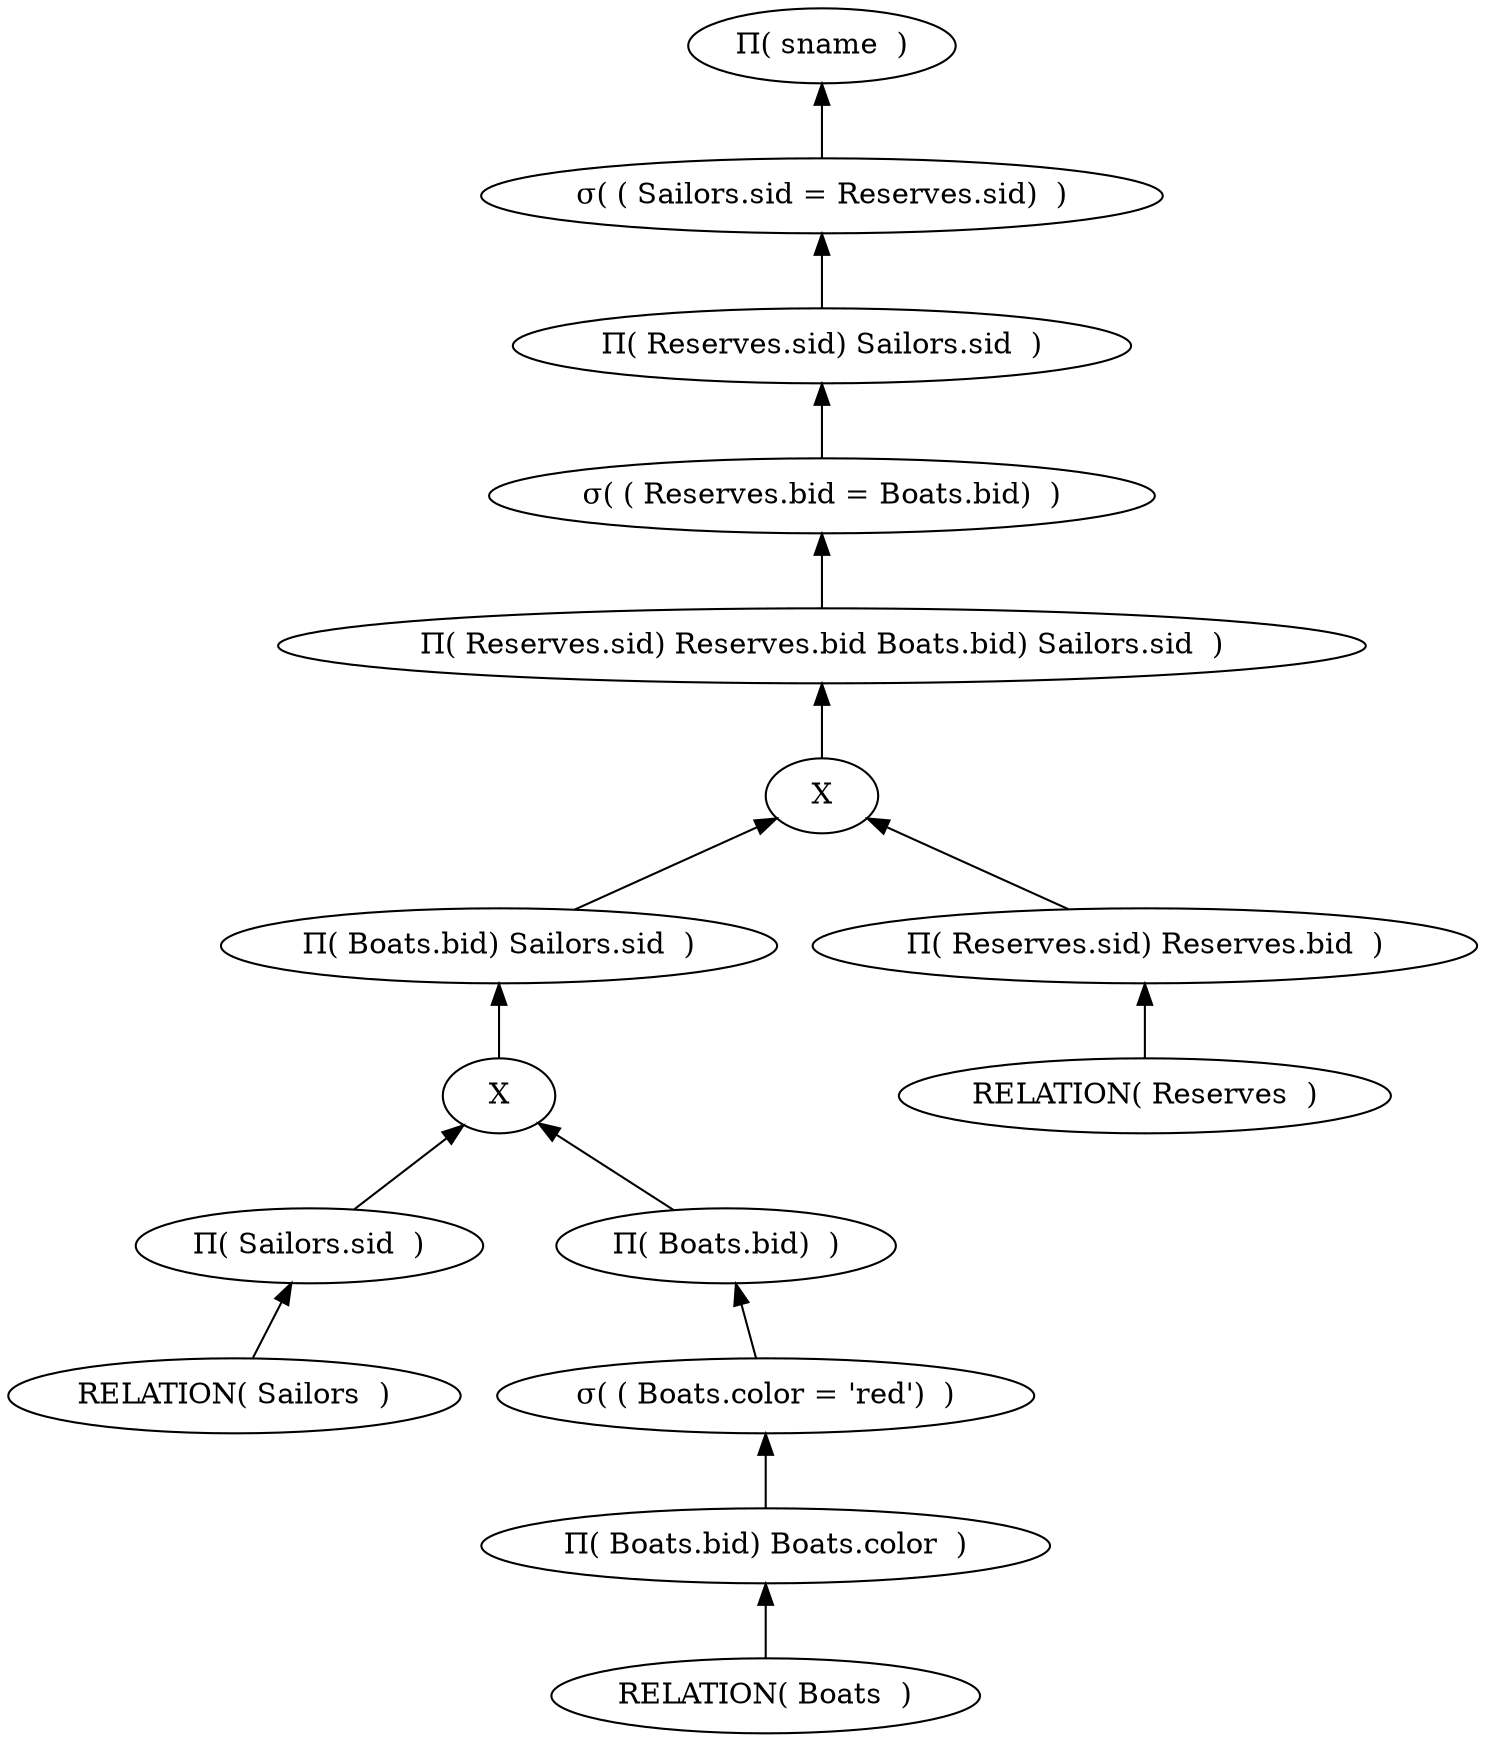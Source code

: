digraph G {
edge [dir=back]
node1[ label = "&#928;( sname  )"]
node2[ label = "&#963;( ( Sailors.sid = Reserves.sid)  )" ]
node1->node2
node3[ label = "&#928;( Reserves.sid) Sailors.sid  )"]
node2->node3
node4[ label = "&#963;( ( Reserves.bid = Boats.bid)  )" ]
node3->node4
node5[ label = "&#928;( Reserves.sid) Reserves.bid Boats.bid) Sailors.sid  )"]
node4->node5
node6[ label = "X"]
node5->node6
node7[ label = "&#928;( Boats.bid) Sailors.sid  )"]
node6->node7
node8[ label = "X"]
node7->node8
node9[ label = "&#928;( Sailors.sid  )"]
node8->node9
node10[ label = "RELATION( Sailors  )" ]
node9->node10
node11[ label = "&#928;( Boats.bid)  )"]
node8->node11
node12[ label = "&#963;( ( Boats.color = 'red')  )" ]
node11->node12
node13[ label = "&#928;( Boats.bid) Boats.color  )"]
node12->node13
node14[ label = "RELATION( Boats  )" ]
node13->node14
node15[ label = "&#928;( Reserves.sid) Reserves.bid  )"]
node6->node15
node16[ label = "RELATION( Reserves  )" ]
node15->node16
}
